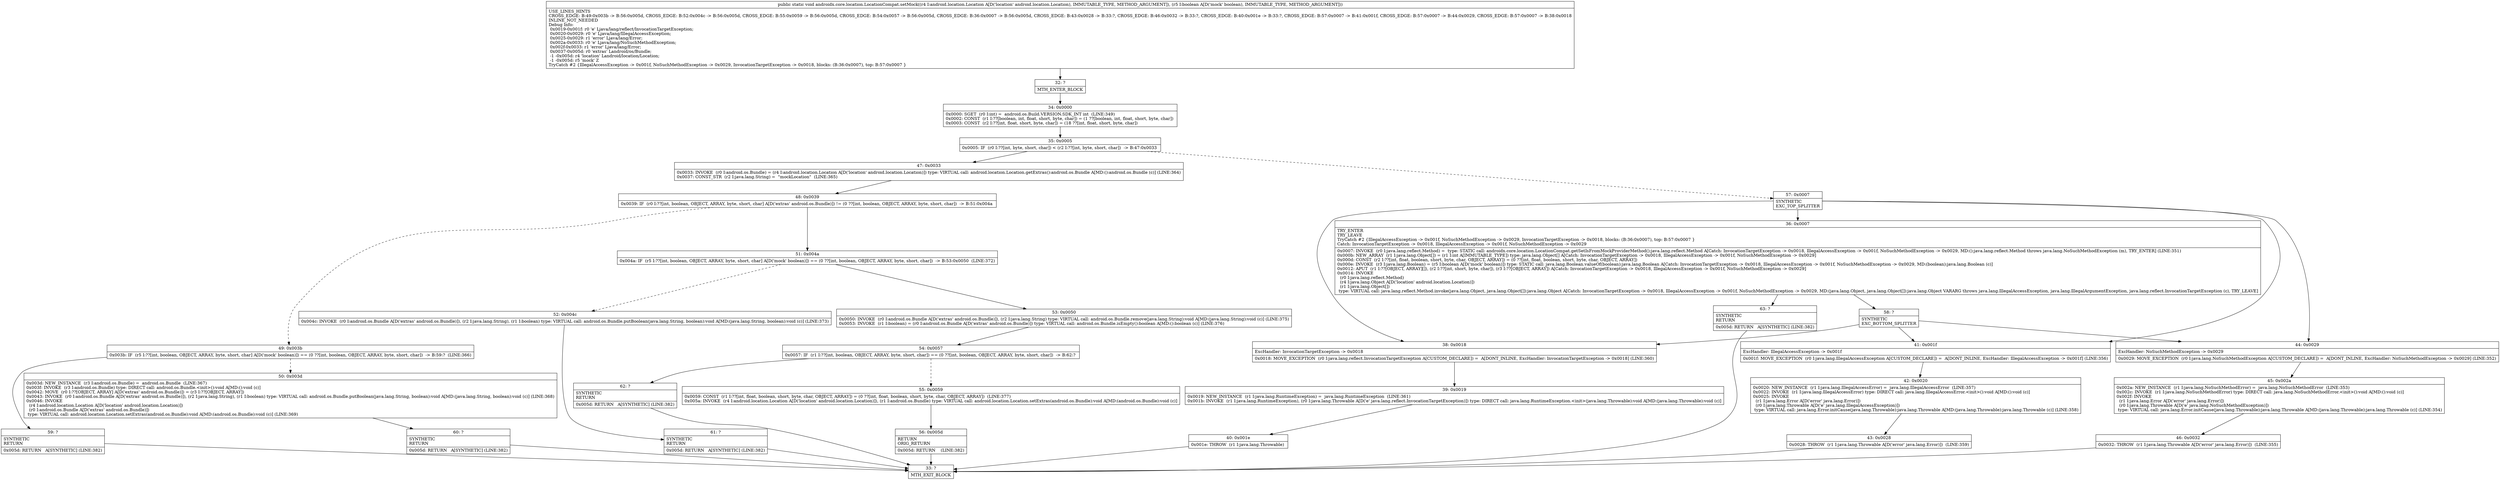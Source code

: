 digraph "CFG forandroidx.core.location.LocationCompat.setMock(Landroid\/location\/Location;Z)V" {
Node_32 [shape=record,label="{32\:\ ?|MTH_ENTER_BLOCK\l}"];
Node_34 [shape=record,label="{34\:\ 0x0000|0x0000: SGET  (r0 I:int) =  android.os.Build.VERSION.SDK_INT int  (LINE:349)\l0x0002: CONST  (r1 I:??[boolean, int, float, short, byte, char]) = (1 ??[boolean, int, float, short, byte, char]) \l0x0003: CONST  (r2 I:??[int, float, short, byte, char]) = (18 ??[int, float, short, byte, char]) \l}"];
Node_35 [shape=record,label="{35\:\ 0x0005|0x0005: IF  (r0 I:??[int, byte, short, char]) \< (r2 I:??[int, byte, short, char])  \-\> B:47:0x0033 \l}"];
Node_47 [shape=record,label="{47\:\ 0x0033|0x0033: INVOKE  (r0 I:android.os.Bundle) = (r4 I:android.location.Location A[D('location' android.location.Location)]) type: VIRTUAL call: android.location.Location.getExtras():android.os.Bundle A[MD:():android.os.Bundle (c)] (LINE:364)\l0x0037: CONST_STR  (r2 I:java.lang.String) =  \"mockLocation\"  (LINE:365)\l}"];
Node_48 [shape=record,label="{48\:\ 0x0039|0x0039: IF  (r0 I:??[int, boolean, OBJECT, ARRAY, byte, short, char] A[D('extras' android.os.Bundle)]) != (0 ??[int, boolean, OBJECT, ARRAY, byte, short, char])  \-\> B:51:0x004a \l}"];
Node_49 [shape=record,label="{49\:\ 0x003b|0x003b: IF  (r5 I:??[int, boolean, OBJECT, ARRAY, byte, short, char] A[D('mock' boolean)]) == (0 ??[int, boolean, OBJECT, ARRAY, byte, short, char])  \-\> B:59:?  (LINE:366)\l}"];
Node_50 [shape=record,label="{50\:\ 0x003d|0x003d: NEW_INSTANCE  (r3 I:android.os.Bundle) =  android.os.Bundle  (LINE:367)\l0x003f: INVOKE  (r3 I:android.os.Bundle) type: DIRECT call: android.os.Bundle.\<init\>():void A[MD:():void (c)]\l0x0042: MOVE  (r0 I:??[OBJECT, ARRAY] A[D('extras' android.os.Bundle)]) = (r3 I:??[OBJECT, ARRAY]) \l0x0043: INVOKE  (r0 I:android.os.Bundle A[D('extras' android.os.Bundle)]), (r2 I:java.lang.String), (r1 I:boolean) type: VIRTUAL call: android.os.Bundle.putBoolean(java.lang.String, boolean):void A[MD:(java.lang.String, boolean):void (c)] (LINE:368)\l0x0046: INVOKE  \l  (r4 I:android.location.Location A[D('location' android.location.Location)])\l  (r0 I:android.os.Bundle A[D('extras' android.os.Bundle)])\l type: VIRTUAL call: android.location.Location.setExtras(android.os.Bundle):void A[MD:(android.os.Bundle):void (c)] (LINE:369)\l}"];
Node_60 [shape=record,label="{60\:\ ?|SYNTHETIC\lRETURN\l|0x005d: RETURN   A[SYNTHETIC] (LINE:382)\l}"];
Node_33 [shape=record,label="{33\:\ ?|MTH_EXIT_BLOCK\l}"];
Node_59 [shape=record,label="{59\:\ ?|SYNTHETIC\lRETURN\l|0x005d: RETURN   A[SYNTHETIC] (LINE:382)\l}"];
Node_51 [shape=record,label="{51\:\ 0x004a|0x004a: IF  (r5 I:??[int, boolean, OBJECT, ARRAY, byte, short, char] A[D('mock' boolean)]) == (0 ??[int, boolean, OBJECT, ARRAY, byte, short, char])  \-\> B:53:0x0050  (LINE:372)\l}"];
Node_52 [shape=record,label="{52\:\ 0x004c|0x004c: INVOKE  (r0 I:android.os.Bundle A[D('extras' android.os.Bundle)]), (r2 I:java.lang.String), (r1 I:boolean) type: VIRTUAL call: android.os.Bundle.putBoolean(java.lang.String, boolean):void A[MD:(java.lang.String, boolean):void (c)] (LINE:373)\l}"];
Node_61 [shape=record,label="{61\:\ ?|SYNTHETIC\lRETURN\l|0x005d: RETURN   A[SYNTHETIC] (LINE:382)\l}"];
Node_53 [shape=record,label="{53\:\ 0x0050|0x0050: INVOKE  (r0 I:android.os.Bundle A[D('extras' android.os.Bundle)]), (r2 I:java.lang.String) type: VIRTUAL call: android.os.Bundle.remove(java.lang.String):void A[MD:(java.lang.String):void (c)] (LINE:375)\l0x0053: INVOKE  (r1 I:boolean) = (r0 I:android.os.Bundle A[D('extras' android.os.Bundle)]) type: VIRTUAL call: android.os.Bundle.isEmpty():boolean A[MD:():boolean (c)] (LINE:376)\l}"];
Node_54 [shape=record,label="{54\:\ 0x0057|0x0057: IF  (r1 I:??[int, boolean, OBJECT, ARRAY, byte, short, char]) == (0 ??[int, boolean, OBJECT, ARRAY, byte, short, char])  \-\> B:62:? \l}"];
Node_55 [shape=record,label="{55\:\ 0x0059|0x0059: CONST  (r1 I:??[int, float, boolean, short, byte, char, OBJECT, ARRAY]) = (0 ??[int, float, boolean, short, byte, char, OBJECT, ARRAY])  (LINE:377)\l0x005a: INVOKE  (r4 I:android.location.Location A[D('location' android.location.Location)]), (r1 I:android.os.Bundle) type: VIRTUAL call: android.location.Location.setExtras(android.os.Bundle):void A[MD:(android.os.Bundle):void (c)]\l}"];
Node_56 [shape=record,label="{56\:\ 0x005d|RETURN\lORIG_RETURN\l|0x005d: RETURN    (LINE:382)\l}"];
Node_62 [shape=record,label="{62\:\ ?|SYNTHETIC\lRETURN\l|0x005d: RETURN   A[SYNTHETIC] (LINE:382)\l}"];
Node_57 [shape=record,label="{57\:\ 0x0007|SYNTHETIC\lEXC_TOP_SPLITTER\l}"];
Node_36 [shape=record,label="{36\:\ 0x0007|TRY_ENTER\lTRY_LEAVE\lTryCatch #2 \{IllegalAccessException \-\> 0x001f, NoSuchMethodException \-\> 0x0029, InvocationTargetException \-\> 0x0018, blocks: (B:36:0x0007), top: B:57:0x0007 \}\lCatch: InvocationTargetException \-\> 0x0018, IllegalAccessException \-\> 0x001f, NoSuchMethodException \-\> 0x0029\l|0x0007: INVOKE  (r0 I:java.lang.reflect.Method) =  type: STATIC call: androidx.core.location.LocationCompat.getSetIsFromMockProviderMethod():java.lang.reflect.Method A[Catch: InvocationTargetException \-\> 0x0018, IllegalAccessException \-\> 0x001f, NoSuchMethodException \-\> 0x0029, MD:():java.lang.reflect.Method throws java.lang.NoSuchMethodException (m), TRY_ENTER] (LINE:351)\l0x000b: NEW_ARRAY  (r1 I:java.lang.Object[]) = (r1 I:int A[IMMUTABLE_TYPE]) type: java.lang.Object[] A[Catch: InvocationTargetException \-\> 0x0018, IllegalAccessException \-\> 0x001f, NoSuchMethodException \-\> 0x0029]\l0x000d: CONST  (r2 I:??[int, float, boolean, short, byte, char, OBJECT, ARRAY]) = (0 ??[int, float, boolean, short, byte, char, OBJECT, ARRAY]) \l0x000e: INVOKE  (r3 I:java.lang.Boolean) = (r5 I:boolean A[D('mock' boolean)]) type: STATIC call: java.lang.Boolean.valueOf(boolean):java.lang.Boolean A[Catch: InvocationTargetException \-\> 0x0018, IllegalAccessException \-\> 0x001f, NoSuchMethodException \-\> 0x0029, MD:(boolean):java.lang.Boolean (c)]\l0x0012: APUT  (r1 I:??[OBJECT, ARRAY][]), (r2 I:??[int, short, byte, char]), (r3 I:??[OBJECT, ARRAY]) A[Catch: InvocationTargetException \-\> 0x0018, IllegalAccessException \-\> 0x001f, NoSuchMethodException \-\> 0x0029]\l0x0014: INVOKE  \l  (r0 I:java.lang.reflect.Method)\l  (r4 I:java.lang.Object A[D('location' android.location.Location)])\l  (r1 I:java.lang.Object[])\l type: VIRTUAL call: java.lang.reflect.Method.invoke(java.lang.Object, java.lang.Object[]):java.lang.Object A[Catch: InvocationTargetException \-\> 0x0018, IllegalAccessException \-\> 0x001f, NoSuchMethodException \-\> 0x0029, MD:(java.lang.Object, java.lang.Object[]):java.lang.Object VARARG throws java.lang.IllegalAccessException, java.lang.IllegalArgumentException, java.lang.reflect.InvocationTargetException (c), TRY_LEAVE]\l}"];
Node_58 [shape=record,label="{58\:\ ?|SYNTHETIC\lEXC_BOTTOM_SPLITTER\l}"];
Node_63 [shape=record,label="{63\:\ ?|SYNTHETIC\lRETURN\l|0x005d: RETURN   A[SYNTHETIC] (LINE:382)\l}"];
Node_41 [shape=record,label="{41\:\ 0x001f|ExcHandler: IllegalAccessException \-\> 0x001f\l|0x001f: MOVE_EXCEPTION  (r0 I:java.lang.IllegalAccessException A[CUSTOM_DECLARE]) =  A[DONT_INLINE, ExcHandler: IllegalAccessException \-\> 0x001f] (LINE:356)\l}"];
Node_42 [shape=record,label="{42\:\ 0x0020|0x0020: NEW_INSTANCE  (r1 I:java.lang.IllegalAccessError) =  java.lang.IllegalAccessError  (LINE:357)\l0x0022: INVOKE  (r1 I:java.lang.IllegalAccessError) type: DIRECT call: java.lang.IllegalAccessError.\<init\>():void A[MD:():void (c)]\l0x0025: INVOKE  \l  (r1 I:java.lang.Error A[D('error' java.lang.Error)])\l  (r0 I:java.lang.Throwable A[D('e' java.lang.IllegalAccessException)])\l type: VIRTUAL call: java.lang.Error.initCause(java.lang.Throwable):java.lang.Throwable A[MD:(java.lang.Throwable):java.lang.Throwable (c)] (LINE:358)\l}"];
Node_43 [shape=record,label="{43\:\ 0x0028|0x0028: THROW  (r1 I:java.lang.Throwable A[D('error' java.lang.Error)])  (LINE:359)\l}"];
Node_44 [shape=record,label="{44\:\ 0x0029|ExcHandler: NoSuchMethodException \-\> 0x0029\l|0x0029: MOVE_EXCEPTION  (r0 I:java.lang.NoSuchMethodException A[CUSTOM_DECLARE]) =  A[DONT_INLINE, ExcHandler: NoSuchMethodException \-\> 0x0029] (LINE:352)\l}"];
Node_45 [shape=record,label="{45\:\ 0x002a|0x002a: NEW_INSTANCE  (r1 I:java.lang.NoSuchMethodError) =  java.lang.NoSuchMethodError  (LINE:353)\l0x002c: INVOKE  (r1 I:java.lang.NoSuchMethodError) type: DIRECT call: java.lang.NoSuchMethodError.\<init\>():void A[MD:():void (c)]\l0x002f: INVOKE  \l  (r1 I:java.lang.Error A[D('error' java.lang.Error)])\l  (r0 I:java.lang.Throwable A[D('e' java.lang.NoSuchMethodException)])\l type: VIRTUAL call: java.lang.Error.initCause(java.lang.Throwable):java.lang.Throwable A[MD:(java.lang.Throwable):java.lang.Throwable (c)] (LINE:354)\l}"];
Node_46 [shape=record,label="{46\:\ 0x0032|0x0032: THROW  (r1 I:java.lang.Throwable A[D('error' java.lang.Error)])  (LINE:355)\l}"];
Node_38 [shape=record,label="{38\:\ 0x0018|ExcHandler: InvocationTargetException \-\> 0x0018\l|0x0018: MOVE_EXCEPTION  (r0 I:java.lang.reflect.InvocationTargetException A[CUSTOM_DECLARE]) =  A[DONT_INLINE, ExcHandler: InvocationTargetException \-\> 0x0018] (LINE:360)\l}"];
Node_39 [shape=record,label="{39\:\ 0x0019|0x0019: NEW_INSTANCE  (r1 I:java.lang.RuntimeException) =  java.lang.RuntimeException  (LINE:361)\l0x001b: INVOKE  (r1 I:java.lang.RuntimeException), (r0 I:java.lang.Throwable A[D('e' java.lang.reflect.InvocationTargetException)]) type: DIRECT call: java.lang.RuntimeException.\<init\>(java.lang.Throwable):void A[MD:(java.lang.Throwable):void (c)]\l}"];
Node_40 [shape=record,label="{40\:\ 0x001e|0x001e: THROW  (r1 I:java.lang.Throwable) \l}"];
MethodNode[shape=record,label="{public static void androidx.core.location.LocationCompat.setMock((r4 I:android.location.Location A[D('location' android.location.Location), IMMUTABLE_TYPE, METHOD_ARGUMENT]), (r5 I:boolean A[D('mock' boolean), IMMUTABLE_TYPE, METHOD_ARGUMENT]))  | USE_LINES_HINTS\lCROSS_EDGE: B:49:0x003b \-\> B:56:0x005d, CROSS_EDGE: B:52:0x004c \-\> B:56:0x005d, CROSS_EDGE: B:55:0x0059 \-\> B:56:0x005d, CROSS_EDGE: B:54:0x0057 \-\> B:56:0x005d, CROSS_EDGE: B:36:0x0007 \-\> B:56:0x005d, CROSS_EDGE: B:43:0x0028 \-\> B:33:?, CROSS_EDGE: B:46:0x0032 \-\> B:33:?, CROSS_EDGE: B:40:0x001e \-\> B:33:?, CROSS_EDGE: B:57:0x0007 \-\> B:41:0x001f, CROSS_EDGE: B:57:0x0007 \-\> B:44:0x0029, CROSS_EDGE: B:57:0x0007 \-\> B:38:0x0018\lINLINE_NOT_NEEDED\lDebug Info:\l  0x0019\-0x001f: r0 'e' Ljava\/lang\/reflect\/InvocationTargetException;\l  0x0020\-0x0029: r0 'e' Ljava\/lang\/IllegalAccessException;\l  0x0025\-0x0029: r1 'error' Ljava\/lang\/Error;\l  0x002a\-0x0033: r0 'e' Ljava\/lang\/NoSuchMethodException;\l  0x002f\-0x0033: r1 'error' Ljava\/lang\/Error;\l  0x0037\-0x005d: r0 'extras' Landroid\/os\/Bundle;\l  \-1 \-0x005d: r4 'location' Landroid\/location\/Location;\l  \-1 \-0x005d: r5 'mock' Z\lTryCatch #2 \{IllegalAccessException \-\> 0x001f, NoSuchMethodException \-\> 0x0029, InvocationTargetException \-\> 0x0018, blocks: (B:36:0x0007), top: B:57:0x0007 \}\l}"];
MethodNode -> Node_32;Node_32 -> Node_34;
Node_34 -> Node_35;
Node_35 -> Node_47;
Node_35 -> Node_57[style=dashed];
Node_47 -> Node_48;
Node_48 -> Node_49[style=dashed];
Node_48 -> Node_51;
Node_49 -> Node_50[style=dashed];
Node_49 -> Node_59;
Node_50 -> Node_60;
Node_60 -> Node_33;
Node_59 -> Node_33;
Node_51 -> Node_52[style=dashed];
Node_51 -> Node_53;
Node_52 -> Node_61;
Node_61 -> Node_33;
Node_53 -> Node_54;
Node_54 -> Node_55[style=dashed];
Node_54 -> Node_62;
Node_55 -> Node_56;
Node_56 -> Node_33;
Node_62 -> Node_33;
Node_57 -> Node_36;
Node_57 -> Node_41;
Node_57 -> Node_44;
Node_57 -> Node_38;
Node_36 -> Node_58;
Node_36 -> Node_63;
Node_58 -> Node_41;
Node_58 -> Node_44;
Node_58 -> Node_38;
Node_63 -> Node_33;
Node_41 -> Node_42;
Node_42 -> Node_43;
Node_43 -> Node_33;
Node_44 -> Node_45;
Node_45 -> Node_46;
Node_46 -> Node_33;
Node_38 -> Node_39;
Node_39 -> Node_40;
Node_40 -> Node_33;
}

